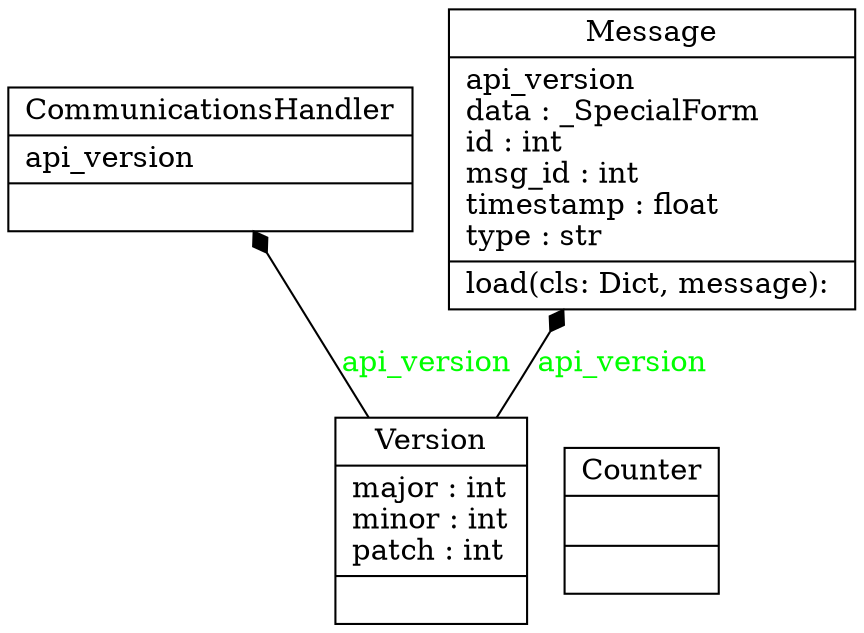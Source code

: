 digraph "classes_communications" {
rankdir=BT
charset="utf-8"
"iot_firmware.communications.handler.CommunicationsHandler" [color="black", fontcolor="black", label="{CommunicationsHandler|api_version\l|}", shape="record", style="solid"];
"iot_firmware.communications.utils.Counter" [color="black", fontcolor="black", label="{Counter|\l|}", shape="record", style="solid"];
"iot_firmware.communications.schema.Message" [color="black", fontcolor="black", label="{Message|api_version\ldata : _SpecialForm\lid : int\lmsg_id : int\ltimestamp : float\ltype : str\l|load(cls: Dict, message): \l}", shape="record", style="solid"];
"iot_firmware.communications.schema.Version" [color="black", fontcolor="black", label="{Version|major : int\lminor : int\lpatch : int\l|}", shape="record", style="solid"];
"iot_firmware.communications.schema.Version" -> "iot_firmware.communications.handler.CommunicationsHandler" [arrowhead="diamond", arrowtail="none", fontcolor="green", label="api_version", style="solid"];
"iot_firmware.communications.schema.Version" -> "iot_firmware.communications.schema.Message" [arrowhead="diamond", arrowtail="none", fontcolor="green", label="api_version", style="solid"];
}
